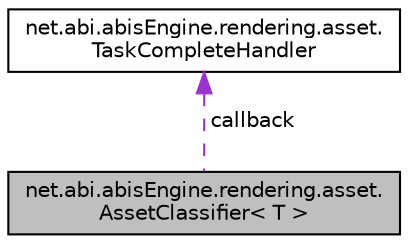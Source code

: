 digraph "net.abi.abisEngine.rendering.asset.AssetClassifier&lt; T &gt;"
{
 // LATEX_PDF_SIZE
  edge [fontname="Helvetica",fontsize="10",labelfontname="Helvetica",labelfontsize="10"];
  node [fontname="Helvetica",fontsize="10",shape=record];
  Node1 [label="net.abi.abisEngine.rendering.asset.\lAssetClassifier\< T \>",height=0.2,width=0.4,color="black", fillcolor="grey75", style="filled", fontcolor="black",tooltip=" "];
  Node2 -> Node1 [dir="back",color="darkorchid3",fontsize="10",style="dashed",label=" callback" ,fontname="Helvetica"];
  Node2 [label="net.abi.abisEngine.rendering.asset.\lTaskCompleteHandler",height=0.2,width=0.4,color="black", fillcolor="white", style="filled",URL="$db/d22/classnet_1_1abi_1_1abis_engine_1_1rendering_1_1asset_1_1_task_complete_handler.html",tooltip=" "];
}
